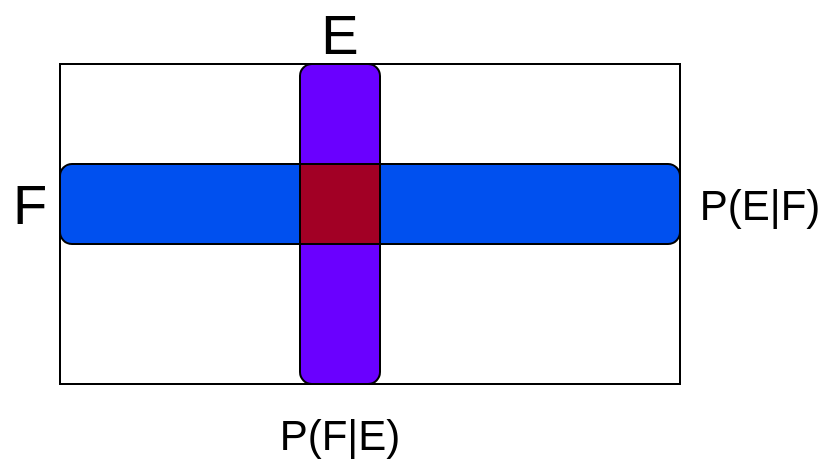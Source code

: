 <mxfile>
    <diagram id="LhrZNeXZUZBdw_skD0wq" name="Page-1">
        <mxGraphModel dx="506" dy="566" grid="1" gridSize="10" guides="1" tooltips="1" connect="1" arrows="1" fold="1" page="1" pageScale="1" pageWidth="850" pageHeight="1100" math="0" shadow="0">
            <root>
                <mxCell id="0"/>
                <mxCell id="1" parent="0"/>
                <mxCell id="2" value="" style="rounded=0;whiteSpace=wrap;html=1;strokeColor=#000000;" vertex="1" parent="1">
                    <mxGeometry x="30" y="40" width="310" height="160" as="geometry"/>
                </mxCell>
                <mxCell id="11" value="" style="rounded=1;whiteSpace=wrap;html=1;fillColor=#6a00ff;fontColor=#ffffff;strokeColor=#000000;" vertex="1" parent="1">
                    <mxGeometry x="150" y="40" width="40" height="160" as="geometry"/>
                </mxCell>
                <mxCell id="10" value="" style="rounded=1;whiteSpace=wrap;html=1;fillColor=#0050ef;fontColor=#ffffff;strokeColor=#000000;" vertex="1" parent="1">
                    <mxGeometry x="30" y="90" width="310" height="40" as="geometry"/>
                </mxCell>
                <mxCell id="4" value="E" style="text;html=1;strokeColor=none;fillColor=none;align=center;verticalAlign=middle;whiteSpace=wrap;rounded=0;fontSize=28;" vertex="1" parent="1">
                    <mxGeometry x="140" y="10" width="60" height="30" as="geometry"/>
                </mxCell>
                <mxCell id="5" value="F" style="text;html=1;strokeColor=none;fillColor=none;align=center;verticalAlign=middle;whiteSpace=wrap;rounded=0;fontSize=28;" vertex="1" parent="1">
                    <mxGeometry y="95" width="30" height="30" as="geometry"/>
                </mxCell>
                <mxCell id="8" value="P(F|E)" style="text;html=1;strokeColor=none;fillColor=none;align=center;verticalAlign=middle;whiteSpace=wrap;rounded=0;fontSize=21;" vertex="1" parent="1">
                    <mxGeometry x="140" y="210" width="60" height="30" as="geometry"/>
                </mxCell>
                <mxCell id="9" value="P(E|F)" style="text;html=1;strokeColor=none;fillColor=none;align=center;verticalAlign=middle;whiteSpace=wrap;rounded=0;fontSize=21;" vertex="1" parent="1">
                    <mxGeometry x="350" y="95" width="60" height="30" as="geometry"/>
                </mxCell>
                <mxCell id="12" value="" style="rounded=0;whiteSpace=wrap;html=1;fillColor=#a20025;fontColor=#ffffff;strokeColor=#000000;" vertex="1" parent="1">
                    <mxGeometry x="150" y="90" width="40" height="40" as="geometry"/>
                </mxCell>
            </root>
        </mxGraphModel>
    </diagram>
</mxfile>